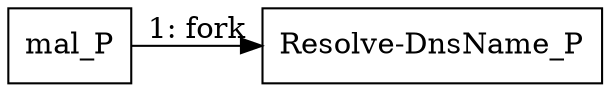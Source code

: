 digraph "T1071.004" {
rankdir="LR"
size="9"
fixedsize="false"
splines="true"
nodesep=0.3
ranksep=0
fontsize=10
overlap="scalexy"
engine= "neato"
	"mal_P" [node_type=Process shape=box]
	"Resolve-DnsName_P" [node_type=Process shape=box]
	"mal_P" -> "Resolve-DnsName_P" [label="1: fork"]
}
